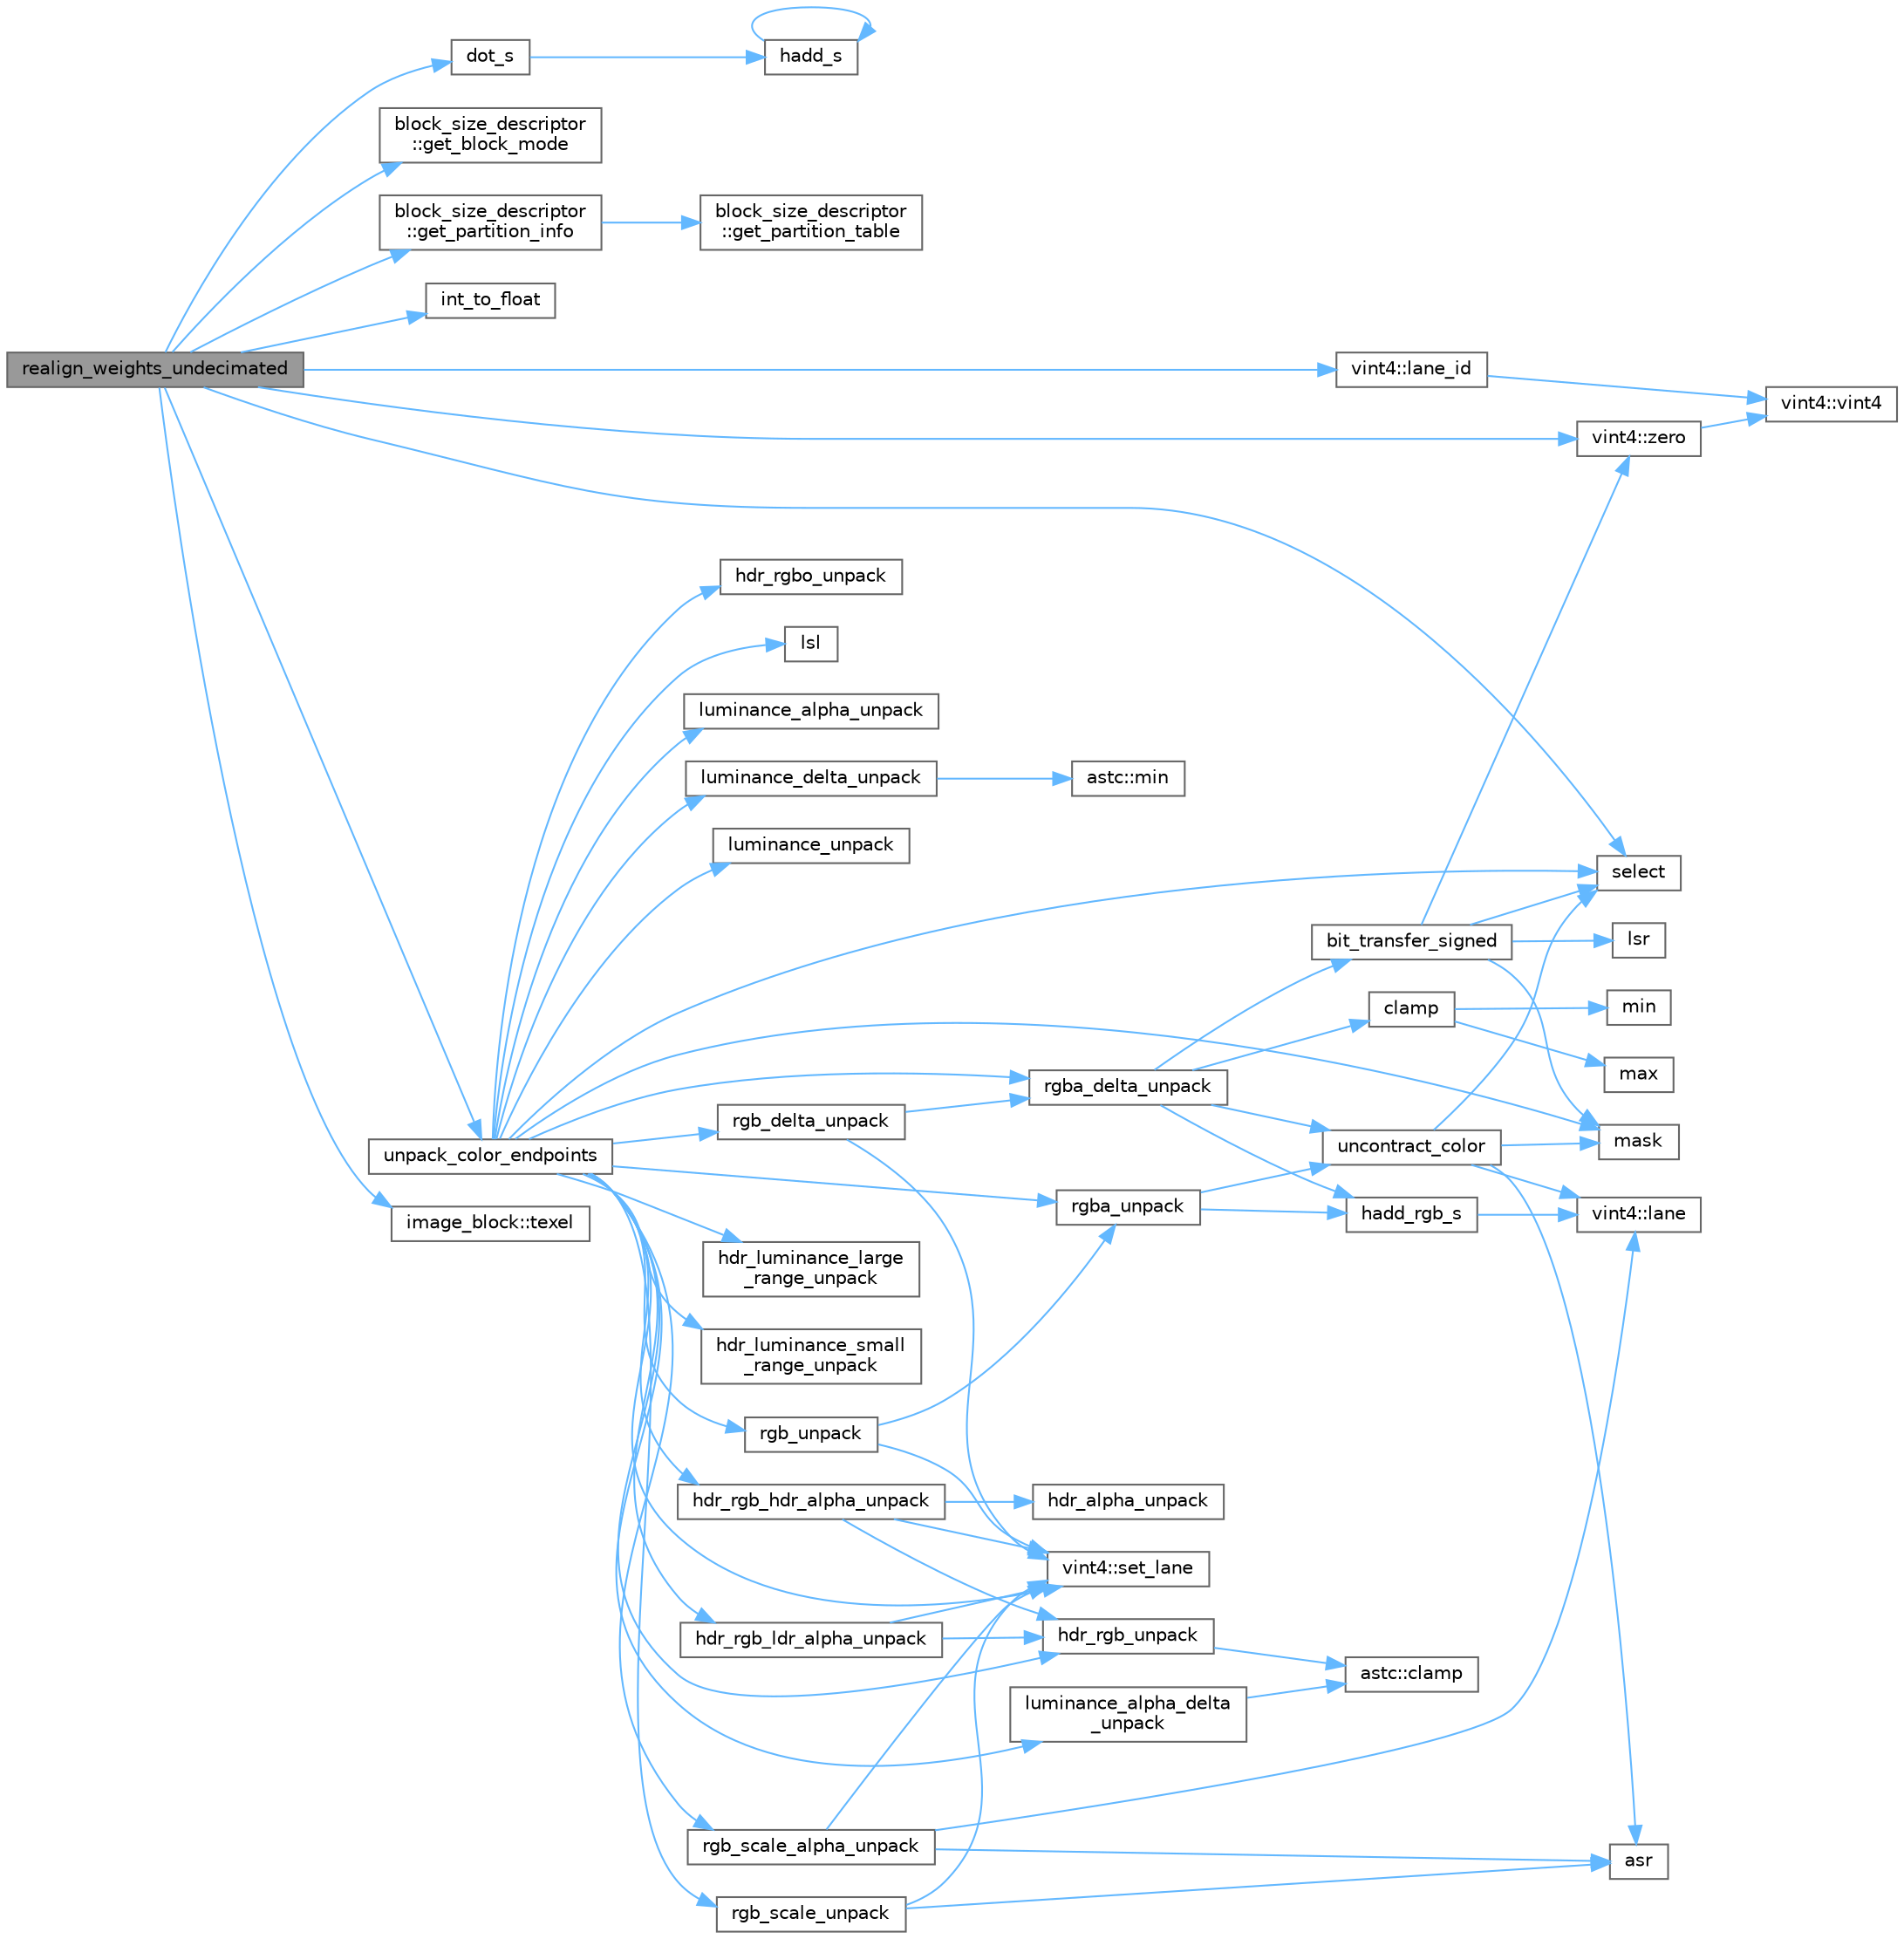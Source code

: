 digraph "realign_weights_undecimated"
{
 // LATEX_PDF_SIZE
  bgcolor="transparent";
  edge [fontname=Helvetica,fontsize=10,labelfontname=Helvetica,labelfontsize=10];
  node [fontname=Helvetica,fontsize=10,shape=box,height=0.2,width=0.4];
  rankdir="LR";
  Node1 [id="Node000001",label="realign_weights_undecimated",height=0.2,width=0.4,color="gray40", fillcolor="grey60", style="filled", fontcolor="black",tooltip="Attempt to improve weights given a chosen configuration."];
  Node1 -> Node2 [id="edge69_Node000001_Node000002",color="steelblue1",style="solid",tooltip=" "];
  Node2 [id="Node000002",label="dot_s",height=0.2,width=0.4,color="grey40", fillcolor="white", style="filled",URL="$astcenc__vecmathlib__common__4_8h.html#a53a7d8285fd42b50cf3600a004db34ac",tooltip="Return the dot product for the full 4 lanes, returning scalar."];
  Node2 -> Node3 [id="edge70_Node000002_Node000003",color="steelblue1",style="solid",tooltip=" "];
  Node3 [id="Node000003",label="hadd_s",height=0.2,width=0.4,color="grey40", fillcolor="white", style="filled",URL="$astcenc__vecmathlib__avx2__8_8h.html#aacd26478e4fe1f97a5d47e8adaacc898",tooltip="Return the horizontal sum of a vector."];
  Node3 -> Node3 [id="edge71_Node000003_Node000003",color="steelblue1",style="solid",tooltip=" "];
  Node1 -> Node4 [id="edge72_Node000001_Node000004",color="steelblue1",style="solid",tooltip=" "];
  Node4 [id="Node000004",label="block_size_descriptor\l::get_block_mode",height=0.2,width=0.4,color="grey40", fillcolor="white", style="filled",URL="$structblock__size__descriptor.html#a13608eb55e48c96b6243f4830278ebf3",tooltip="Get the block mode structure for index block_mode."];
  Node1 -> Node5 [id="edge73_Node000001_Node000005",color="steelblue1",style="solid",tooltip=" "];
  Node5 [id="Node000005",label="block_size_descriptor\l::get_partition_info",height=0.2,width=0.4,color="grey40", fillcolor="white", style="filled",URL="$structblock__size__descriptor.html#aa9dfc7b23c8b5e6c71e956e2e39fff74",tooltip="Get the partition info structure for a given partition count and seed."];
  Node5 -> Node6 [id="edge74_Node000005_Node000006",color="steelblue1",style="solid",tooltip=" "];
  Node6 [id="Node000006",label="block_size_descriptor\l::get_partition_table",height=0.2,width=0.4,color="grey40", fillcolor="white", style="filled",URL="$structblock__size__descriptor.html#a6d0c429d925ab011c22ab28b5807c368",tooltip="Get the partition info table for a given partition count."];
  Node1 -> Node7 [id="edge75_Node000001_Node000007",color="steelblue1",style="solid",tooltip=" "];
  Node7 [id="Node000007",label="int_to_float",height=0.2,width=0.4,color="grey40", fillcolor="white", style="filled",URL="$astcenc__vecmathlib__avx2__8_8h.html#a3a2ce0fb403294db7fe126a6b3e87ab7",tooltip="Return a float value for an integer vector."];
  Node1 -> Node8 [id="edge76_Node000001_Node000008",color="steelblue1",style="solid",tooltip=" "];
  Node8 [id="Node000008",label="vint4::lane_id",height=0.2,width=0.4,color="grey40", fillcolor="white", style="filled",URL="$structvint4.html#a21e3d111e37da1aaaeb5ba21a831c863",tooltip="Factory that returns a vector containing the lane IDs."];
  Node8 -> Node9 [id="edge77_Node000008_Node000009",color="steelblue1",style="solid",tooltip=" "];
  Node9 [id="Node000009",label="vint4::vint4",height=0.2,width=0.4,color="grey40", fillcolor="white", style="filled",URL="$structvint4.html#a3315184e8bb4f0cf1ca8dcff1f57cdae",tooltip="Construct from zero-initialized value."];
  Node1 -> Node10 [id="edge78_Node000001_Node000010",color="steelblue1",style="solid",tooltip=" "];
  Node10 [id="Node000010",label="select",height=0.2,width=0.4,color="grey40", fillcolor="white", style="filled",URL="$astcenc__vecmathlib__avx2__8_8h.html#a844ab5b69b84569f033be33bf5fb9fbc",tooltip="Return lanes from b if cond is set, else a."];
  Node1 -> Node11 [id="edge79_Node000001_Node000011",color="steelblue1",style="solid",tooltip=" "];
  Node11 [id="Node000011",label="image_block::texel",height=0.2,width=0.4,color="grey40", fillcolor="white", style="filled",URL="$structimage__block.html#af99de7d75e1e380b31d70d131509caa9",tooltip="Get an RGBA texel value from the data."];
  Node1 -> Node12 [id="edge80_Node000001_Node000012",color="steelblue1",style="solid",tooltip=" "];
  Node12 [id="Node000012",label="unpack_color_endpoints",height=0.2,width=0.4,color="grey40", fillcolor="white", style="filled",URL="$astcenc__color__unquantize_8cpp.html#ab9b659180fb522b05391892336dbc095",tooltip="Unpack a single pair of encoded endpoints."];
  Node12 -> Node13 [id="edge81_Node000012_Node000013",color="steelblue1",style="solid",tooltip=" "];
  Node13 [id="Node000013",label="hdr_luminance_large\l_range_unpack",height=0.2,width=0.4,color="grey40", fillcolor="white", style="filled",URL="$astcenc__color__unquantize_8cpp.html#aa2c0643330441f9232c720d4acd01552",tooltip="Unpack an HDR L (large range) direct encoding."];
  Node12 -> Node14 [id="edge82_Node000012_Node000014",color="steelblue1",style="solid",tooltip=" "];
  Node14 [id="Node000014",label="hdr_luminance_small\l_range_unpack",height=0.2,width=0.4,color="grey40", fillcolor="white", style="filled",URL="$astcenc__color__unquantize_8cpp.html#ac9b70bb1bd214dee745ded9bcb04742e",tooltip="Unpack an HDR L (small range) direct encoding."];
  Node12 -> Node15 [id="edge83_Node000012_Node000015",color="steelblue1",style="solid",tooltip=" "];
  Node15 [id="Node000015",label="hdr_rgb_hdr_alpha_unpack",height=0.2,width=0.4,color="grey40", fillcolor="white", style="filled",URL="$astcenc__color__unquantize_8cpp.html#aded0cdfa2613a96d69299785784bfa7e",tooltip="Unpack an HDR RGBA direct encoding."];
  Node15 -> Node16 [id="edge84_Node000015_Node000016",color="steelblue1",style="solid",tooltip=" "];
  Node16 [id="Node000016",label="hdr_alpha_unpack",height=0.2,width=0.4,color="grey40", fillcolor="white", style="filled",URL="$astcenc__color__unquantize_8cpp.html#af3675c2edfd62b1bb94f7977eb981191",tooltip="Unpack an HDR A direct encoding."];
  Node15 -> Node17 [id="edge85_Node000015_Node000017",color="steelblue1",style="solid",tooltip=" "];
  Node17 [id="Node000017",label="hdr_rgb_unpack",height=0.2,width=0.4,color="grey40", fillcolor="white", style="filled",URL="$astcenc__color__unquantize_8cpp.html#ade2461b695d17d056a56c091736a9cc9",tooltip="Unpack an HDR RGB direct encoding."];
  Node17 -> Node18 [id="edge86_Node000017_Node000018",color="steelblue1",style="solid",tooltip=" "];
  Node18 [id="Node000018",label="astc::clamp",height=0.2,width=0.4,color="grey40", fillcolor="white", style="filled",URL="$namespaceastc.html#a8f8b2ad23b04a389f6785bc80b61349b",tooltip="Clamp a value value between mn and mx."];
  Node15 -> Node19 [id="edge87_Node000015_Node000019",color="steelblue1",style="solid",tooltip=" "];
  Node19 [id="Node000019",label="vint4::set_lane",height=0.2,width=0.4,color="grey40", fillcolor="white", style="filled",URL="$structvint4.html#a1e438bb142ad09e372b0834acd0c0b68",tooltip="Set the scalar value of a single lane."];
  Node12 -> Node20 [id="edge88_Node000012_Node000020",color="steelblue1",style="solid",tooltip=" "];
  Node20 [id="Node000020",label="hdr_rgb_ldr_alpha_unpack",height=0.2,width=0.4,color="grey40", fillcolor="white", style="filled",URL="$astcenc__color__unquantize_8cpp.html#aa7a2e2f7b578cb97b5ade543c8db2614",tooltip="Unpack an HDR RGB + LDR A direct encoding."];
  Node20 -> Node17 [id="edge89_Node000020_Node000017",color="steelblue1",style="solid",tooltip=" "];
  Node20 -> Node19 [id="edge90_Node000020_Node000019",color="steelblue1",style="solid",tooltip=" "];
  Node12 -> Node17 [id="edge91_Node000012_Node000017",color="steelblue1",style="solid",tooltip=" "];
  Node12 -> Node21 [id="edge92_Node000012_Node000021",color="steelblue1",style="solid",tooltip=" "];
  Node21 [id="Node000021",label="hdr_rgbo_unpack",height=0.2,width=0.4,color="grey40", fillcolor="white", style="filled",URL="$astcenc__color__unquantize_8cpp.html#ab52d36b55d82a9b3a149429ed6d5332c",tooltip="Unpack an HDR RGB + offset encoding."];
  Node12 -> Node22 [id="edge93_Node000012_Node000022",color="steelblue1",style="solid",tooltip=" "];
  Node22 [id="Node000022",label="lsl",height=0.2,width=0.4,color="grey40", fillcolor="white", style="filled",URL="$astcenc__vecmathlib__avx2__8_8h.html#a86240f0fb5745ded88afe10d524c960f",tooltip="Logical shift left."];
  Node12 -> Node23 [id="edge94_Node000012_Node000023",color="steelblue1",style="solid",tooltip=" "];
  Node23 [id="Node000023",label="luminance_alpha_delta\l_unpack",height=0.2,width=0.4,color="grey40", fillcolor="white", style="filled",URL="$astcenc__color__unquantize_8cpp.html#a3b8032ce212a167d91be041c0226cb3a",tooltip="Unpack an LDR LA color that uses delta encoding."];
  Node23 -> Node18 [id="edge95_Node000023_Node000018",color="steelblue1",style="solid",tooltip=" "];
  Node12 -> Node24 [id="edge96_Node000012_Node000024",color="steelblue1",style="solid",tooltip=" "];
  Node24 [id="Node000024",label="luminance_alpha_unpack",height=0.2,width=0.4,color="grey40", fillcolor="white", style="filled",URL="$astcenc__color__unquantize_8cpp.html#a7de49dc5d2c25680d4beeaf389c7ee05",tooltip="Unpack an LDR LA color that uses direct encoding."];
  Node12 -> Node25 [id="edge97_Node000012_Node000025",color="steelblue1",style="solid",tooltip=" "];
  Node25 [id="Node000025",label="luminance_delta_unpack",height=0.2,width=0.4,color="grey40", fillcolor="white", style="filled",URL="$astcenc__color__unquantize_8cpp.html#aef3d7e05db47fe6589797a1abde0ece1",tooltip="Unpack an LDR L color that uses delta encoding."];
  Node25 -> Node26 [id="edge98_Node000025_Node000026",color="steelblue1",style="solid",tooltip=" "];
  Node26 [id="Node000026",label="astc::min",height=0.2,width=0.4,color="grey40", fillcolor="white", style="filled",URL="$namespaceastc.html#af78c0d31374aa9923633a3a2abf8d738",tooltip="Return the minimum of two values."];
  Node12 -> Node27 [id="edge99_Node000012_Node000027",color="steelblue1",style="solid",tooltip=" "];
  Node27 [id="Node000027",label="luminance_unpack",height=0.2,width=0.4,color="grey40", fillcolor="white", style="filled",URL="$astcenc__color__unquantize_8cpp.html#a4b46bc42a37e5286f564c7bcdf1d26a7",tooltip="Unpack an LDR L color that uses direct encoding."];
  Node12 -> Node28 [id="edge100_Node000012_Node000028",color="steelblue1",style="solid",tooltip=" "];
  Node28 [id="Node000028",label="mask",height=0.2,width=0.4,color="grey40", fillcolor="white", style="filled",URL="$astcenc__vecmathlib__avx2__8_8h.html#ad922a3ed6098767968916265154b6f82",tooltip="Return a 8-bit mask code indicating mask status."];
  Node12 -> Node29 [id="edge101_Node000012_Node000029",color="steelblue1",style="solid",tooltip=" "];
  Node29 [id="Node000029",label="rgb_delta_unpack",height=0.2,width=0.4,color="grey40", fillcolor="white", style="filled",URL="$astcenc__color__unquantize_8cpp.html#a09b179400bc4fa4d90e9b093380e5541",tooltip="Unpack an LDR RGB color that uses delta encoding."];
  Node29 -> Node30 [id="edge102_Node000029_Node000030",color="steelblue1",style="solid",tooltip=" "];
  Node30 [id="Node000030",label="rgba_delta_unpack",height=0.2,width=0.4,color="grey40", fillcolor="white", style="filled",URL="$astcenc__color__unquantize_8cpp.html#abb9e5b31fe822e7e3ab0757f1989a321",tooltip="Unpack an LDR RGBA color that uses delta encoding."];
  Node30 -> Node31 [id="edge103_Node000030_Node000031",color="steelblue1",style="solid",tooltip=" "];
  Node31 [id="Node000031",label="bit_transfer_signed",height=0.2,width=0.4,color="grey40", fillcolor="white", style="filled",URL="$astcenc__vecmathlib__common__4_8h.html#acaab0374259bd298c1282e6a0b84bc8f",tooltip="Apply signed bit transfer."];
  Node31 -> Node32 [id="edge104_Node000031_Node000032",color="steelblue1",style="solid",tooltip=" "];
  Node32 [id="Node000032",label="lsr",height=0.2,width=0.4,color="grey40", fillcolor="white", style="filled",URL="$astcenc__vecmathlib__avx2__8_8h.html#a0a3a7d755cec1c73d0ce9c50b33bc207",tooltip="Logical shift right."];
  Node31 -> Node28 [id="edge105_Node000031_Node000028",color="steelblue1",style="solid",tooltip=" "];
  Node31 -> Node10 [id="edge106_Node000031_Node000010",color="steelblue1",style="solid",tooltip=" "];
  Node31 -> Node33 [id="edge107_Node000031_Node000033",color="steelblue1",style="solid",tooltip=" "];
  Node33 [id="Node000033",label="vint4::zero",height=0.2,width=0.4,color="grey40", fillcolor="white", style="filled",URL="$structvint4.html#a9dfa1c40a3c4dbc0858567dc629a80b8",tooltip="Factory that returns a vector of zeros."];
  Node33 -> Node9 [id="edge108_Node000033_Node000009",color="steelblue1",style="solid",tooltip=" "];
  Node30 -> Node34 [id="edge109_Node000030_Node000034",color="steelblue1",style="solid",tooltip=" "];
  Node34 [id="Node000034",label="clamp",height=0.2,width=0.4,color="grey40", fillcolor="white", style="filled",URL="$astcenc__vecmathlib__avx2__8_8h.html#ae91c0bb0ebd82ed2a7fa7aa915f6e76e",tooltip="Return the clamped value between min and max."];
  Node34 -> Node35 [id="edge110_Node000034_Node000035",color="steelblue1",style="solid",tooltip=" "];
  Node35 [id="Node000035",label="max",height=0.2,width=0.4,color="grey40", fillcolor="white", style="filled",URL="$astcenc__vecmathlib__avx2__8_8h.html#aa162915c044e97cc1f6d630338761fd3",tooltip="Return the max vector of two vectors."];
  Node34 -> Node36 [id="edge111_Node000034_Node000036",color="steelblue1",style="solid",tooltip=" "];
  Node36 [id="Node000036",label="min",height=0.2,width=0.4,color="grey40", fillcolor="white", style="filled",URL="$astcenc__vecmathlib__avx2__8_8h.html#a165b3db4e7ced1551e1880a01a01150b",tooltip="Return the min vector of two vectors."];
  Node30 -> Node37 [id="edge112_Node000030_Node000037",color="steelblue1",style="solid",tooltip=" "];
  Node37 [id="Node000037",label="hadd_rgb_s",height=0.2,width=0.4,color="grey40", fillcolor="white", style="filled",URL="$astcenc__vecmathlib__common__4_8h.html#a48e833d0cfdf950b6bc3431fce00507e",tooltip="Return the horizontal sum of RGB vector lanes as a scalar."];
  Node37 -> Node38 [id="edge113_Node000037_Node000038",color="steelblue1",style="solid",tooltip=" "];
  Node38 [id="Node000038",label="vint4::lane",height=0.2,width=0.4,color="grey40", fillcolor="white", style="filled",URL="$structvint4.html#a01e3f7debf73dc6c757fa36d585c9d17",tooltip="Get the scalar from a single lane."];
  Node30 -> Node39 [id="edge114_Node000030_Node000039",color="steelblue1",style="solid",tooltip=" "];
  Node39 [id="Node000039",label="uncontract_color",height=0.2,width=0.4,color="grey40", fillcolor="white", style="filled",URL="$astcenc__color__unquantize_8cpp.html#a604a48c74e6d1c8476146b0955331344",tooltip="Functions for color unquantization."];
  Node39 -> Node40 [id="edge115_Node000039_Node000040",color="steelblue1",style="solid",tooltip=" "];
  Node40 [id="Node000040",label="asr",height=0.2,width=0.4,color="grey40", fillcolor="white", style="filled",URL="$astcenc__vecmathlib__avx2__8_8h.html#aff39374b256d568d084ba4fd2fed7819",tooltip="Arithmetic shift right."];
  Node39 -> Node38 [id="edge116_Node000039_Node000038",color="steelblue1",style="solid",tooltip=" "];
  Node39 -> Node28 [id="edge117_Node000039_Node000028",color="steelblue1",style="solid",tooltip=" "];
  Node39 -> Node10 [id="edge118_Node000039_Node000010",color="steelblue1",style="solid",tooltip=" "];
  Node29 -> Node19 [id="edge119_Node000029_Node000019",color="steelblue1",style="solid",tooltip=" "];
  Node12 -> Node41 [id="edge120_Node000012_Node000041",color="steelblue1",style="solid",tooltip=" "];
  Node41 [id="Node000041",label="rgb_scale_alpha_unpack",height=0.2,width=0.4,color="grey40", fillcolor="white", style="filled",URL="$astcenc__color__unquantize_8cpp.html#aab96eda6a634d4d49db5d672ec7b4521",tooltip="Unpack an LDR RGBA color that uses scaled encoding."];
  Node41 -> Node40 [id="edge121_Node000041_Node000040",color="steelblue1",style="solid",tooltip=" "];
  Node41 -> Node38 [id="edge122_Node000041_Node000038",color="steelblue1",style="solid",tooltip=" "];
  Node41 -> Node19 [id="edge123_Node000041_Node000019",color="steelblue1",style="solid",tooltip=" "];
  Node12 -> Node42 [id="edge124_Node000012_Node000042",color="steelblue1",style="solid",tooltip=" "];
  Node42 [id="Node000042",label="rgb_scale_unpack",height=0.2,width=0.4,color="grey40", fillcolor="white", style="filled",URL="$astcenc__color__unquantize_8cpp.html#af892d5217804e7cd7087fb7791c86c53",tooltip="Unpack an LDR RGB color that uses scaled encoding."];
  Node42 -> Node40 [id="edge125_Node000042_Node000040",color="steelblue1",style="solid",tooltip=" "];
  Node42 -> Node19 [id="edge126_Node000042_Node000019",color="steelblue1",style="solid",tooltip=" "];
  Node12 -> Node43 [id="edge127_Node000012_Node000043",color="steelblue1",style="solid",tooltip=" "];
  Node43 [id="Node000043",label="rgb_unpack",height=0.2,width=0.4,color="grey40", fillcolor="white", style="filled",URL="$astcenc__color__unquantize_8cpp.html#ae84a3a83b3f1dbe4288ee4054ded6419",tooltip="Unpack an LDR RGB color that uses direct encoding."];
  Node43 -> Node44 [id="edge128_Node000043_Node000044",color="steelblue1",style="solid",tooltip=" "];
  Node44 [id="Node000044",label="rgba_unpack",height=0.2,width=0.4,color="grey40", fillcolor="white", style="filled",URL="$astcenc__color__unquantize_8cpp.html#aa8f902332b94b93405c7496b1b3838ba",tooltip="Unpack an LDR RGBA color that uses direct encoding."];
  Node44 -> Node37 [id="edge129_Node000044_Node000037",color="steelblue1",style="solid",tooltip=" "];
  Node44 -> Node39 [id="edge130_Node000044_Node000039",color="steelblue1",style="solid",tooltip=" "];
  Node43 -> Node19 [id="edge131_Node000043_Node000019",color="steelblue1",style="solid",tooltip=" "];
  Node12 -> Node30 [id="edge132_Node000012_Node000030",color="steelblue1",style="solid",tooltip=" "];
  Node12 -> Node44 [id="edge133_Node000012_Node000044",color="steelblue1",style="solid",tooltip=" "];
  Node12 -> Node10 [id="edge134_Node000012_Node000010",color="steelblue1",style="solid",tooltip=" "];
  Node12 -> Node19 [id="edge135_Node000012_Node000019",color="steelblue1",style="solid",tooltip=" "];
  Node1 -> Node33 [id="edge136_Node000001_Node000033",color="steelblue1",style="solid",tooltip=" "];
}

